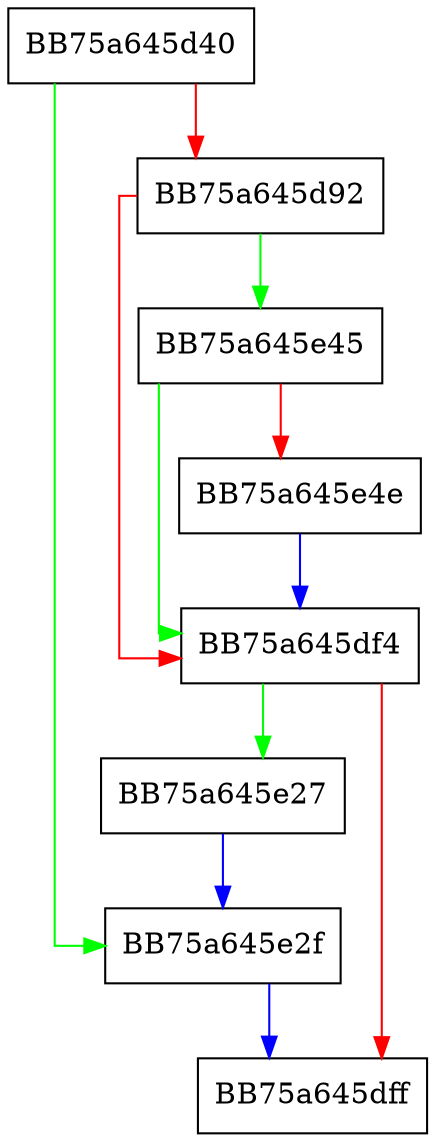 digraph ProcessMatchedSignature {
  node [shape="box"];
  graph [splines=ortho];
  BB75a645d40 -> BB75a645e2f [color="green"];
  BB75a645d40 -> BB75a645d92 [color="red"];
  BB75a645d92 -> BB75a645e45 [color="green"];
  BB75a645d92 -> BB75a645df4 [color="red"];
  BB75a645df4 -> BB75a645e27 [color="green"];
  BB75a645df4 -> BB75a645dff [color="red"];
  BB75a645e27 -> BB75a645e2f [color="blue"];
  BB75a645e2f -> BB75a645dff [color="blue"];
  BB75a645e45 -> BB75a645df4 [color="green"];
  BB75a645e45 -> BB75a645e4e [color="red"];
  BB75a645e4e -> BB75a645df4 [color="blue"];
}